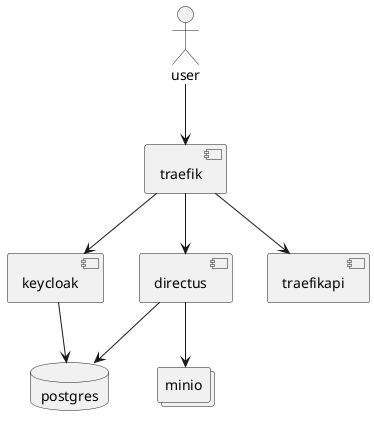 @startuml Deployment Demo

database postgres
collections minio
actor user

user --> [traefik]

[traefik] --> [keycloak] 
[traefik] --> [directus]
[traefik] --> [traefikapi]

[keycloak] --> [postgres]
[directus] --> [postgres]

[directus] --> [minio]

@enduml